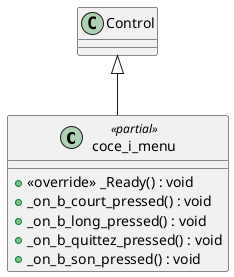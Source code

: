@startuml
class coce_i_menu <<partial>> {
    + <<override>> _Ready() : void
    + _on_b_court_pressed() : void
    + _on_b_long_pressed() : void
    + _on_b_quittez_pressed() : void
    + _on_b_son_pressed() : void
}
Control <|-- coce_i_menu
@enduml
